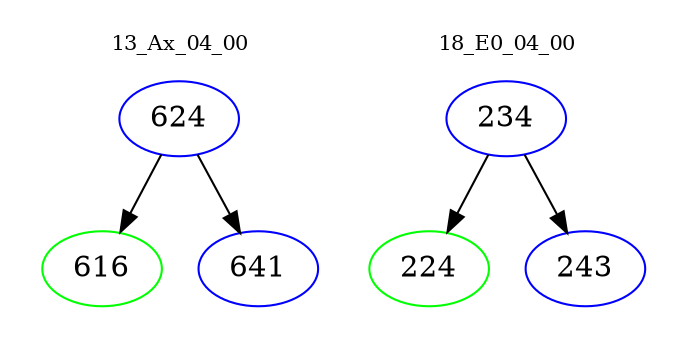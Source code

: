 digraph{
subgraph cluster_0 {
color = white
label = "13_Ax_04_00";
fontsize=10;
T0_624 [label="624", color="blue"]
T0_624 -> T0_616 [color="black"]
T0_616 [label="616", color="green"]
T0_624 -> T0_641 [color="black"]
T0_641 [label="641", color="blue"]
}
subgraph cluster_1 {
color = white
label = "18_E0_04_00";
fontsize=10;
T1_234 [label="234", color="blue"]
T1_234 -> T1_224 [color="black"]
T1_224 [label="224", color="green"]
T1_234 -> T1_243 [color="black"]
T1_243 [label="243", color="blue"]
}
}
